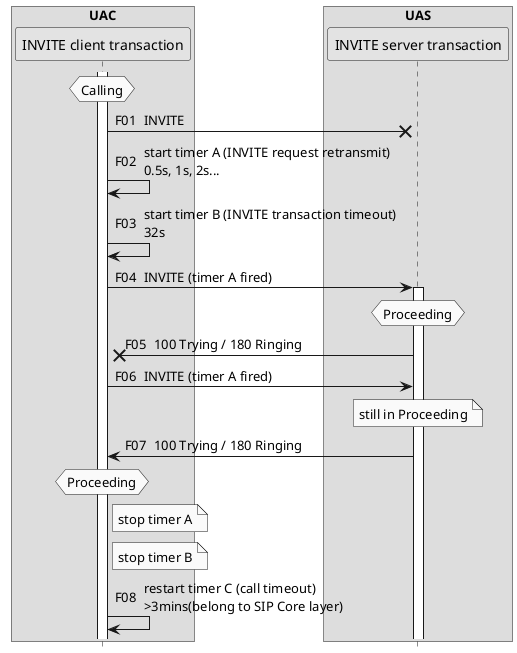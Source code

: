 @startuml
'title SIP INVITE Sending Flow with Retransmit Timer

skinparam monochrome true
autonumber "F00 "
hide footbox
skinparam BoxPadding 10

'skinparam headerFontSize 14
'skinparam headerFontColor red
'header SIP-0

box "UAC"
participant "INVITE client transaction" as UAC_ITC
end box

box "UAS"
participant "INVITE server transaction" as UAS_ITS
end box

'hnote over UAC_ITC: None
activate UAC_ITC
hnote over UAC_ITC: Calling
UAC_ITC ->x UAS_ITS: INVITE
UAC_ITC -> UAC_ITC: start timer A (INVITE request retransmit)\n0.5s, 1s, 2s...
UAC_ITC -> UAC_ITC: start timer B (INVITE transaction timeout)\n32s
'hnote over Proxy_ITS: None
UAC_ITC -> UAS_ITS: INVITE (timer A fired)
activate UAS_ITS
hnote over UAS_ITS: Proceeding
UAC_ITC x<- UAS_ITS: 100 Trying / 180 Ringing
UAC_ITC -> UAS_ITS: INVITE (timer A fired)
note over UAS_ITS: still in Proceeding
UAC_ITC <- UAS_ITS: 100 Trying / 180 Ringing
hnote over UAC_ITC: Proceeding
note right of UAC_ITC: stop timer A
note right of UAC_ITC: stop timer B
UAC_ITC -> UAC_ITC: restart timer C (call timeout)\n>3mins(belong to SIP Core layer)

'skinparam footerFontSize 14
'skinparam footerFontColor red
'footer INVITE request is delivered hop-by-hop and stop retransmit after receiving provisional response(100/180)

@enduml